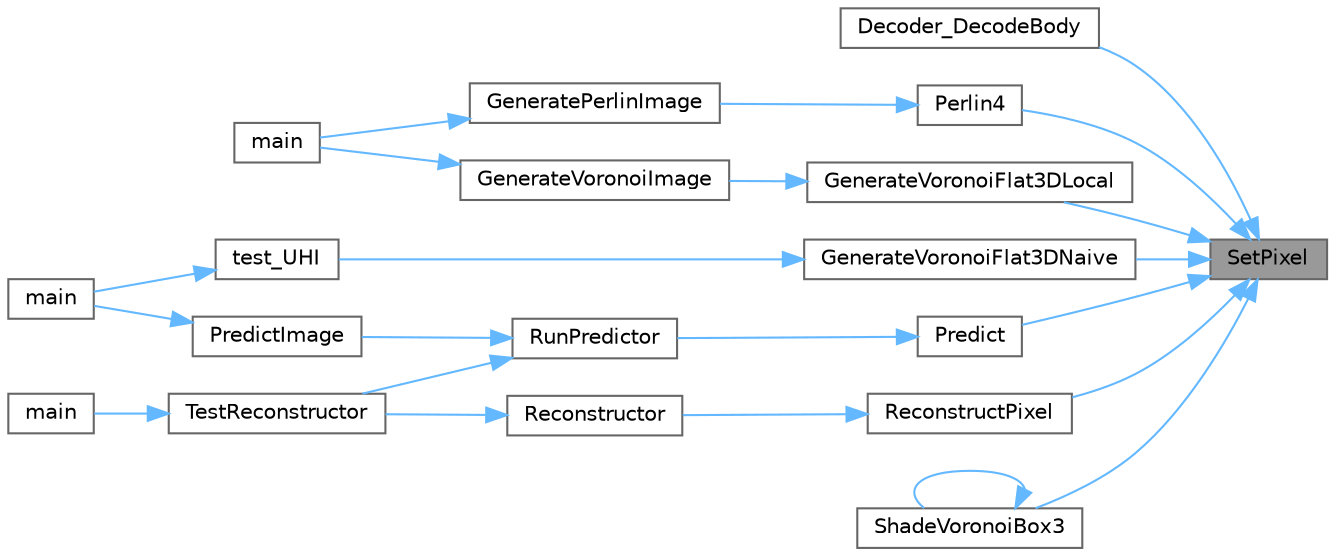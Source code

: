 digraph "SetPixel"
{
 // LATEX_PDF_SIZE
  bgcolor="transparent";
  edge [fontname=Helvetica,fontsize=10,labelfontname=Helvetica,labelfontsize=10];
  node [fontname=Helvetica,fontsize=10,shape=box,height=0.2,width=0.4];
  rankdir="RL";
  Node1 [id="Node000001",label="SetPixel",height=0.2,width=0.4,color="gray40", fillcolor="grey60", style="filled", fontcolor="black",tooltip=" "];
  Node1 -> Node2 [id="edge43_Node000001_Node000002",dir="back",color="steelblue1",style="solid",tooltip=" "];
  Node2 [id="Node000002",label="Decoder_DecodeBody",height=0.2,width=0.4,color="grey40", fillcolor="white", style="filled",URL="$d1/dc6/a00347.html#aed4e95d0c6d50bc3f99264337e2f9fb8",tooltip=" "];
  Node1 -> Node3 [id="edge44_Node000001_Node000003",dir="back",color="steelblue1",style="solid",tooltip=" "];
  Node3 [id="Node000003",label="GenerateVoronoiFlat3DLocal",height=0.2,width=0.4,color="grey40", fillcolor="white", style="filled",URL="$dd/d4e/a00329.html#a4f7681c24ad008b5b20f8147d2938bb0",tooltip="Faster Method for Generating Voronoi Diagrams."];
  Node3 -> Node4 [id="edge45_Node000003_Node000004",dir="back",color="steelblue1",style="solid",tooltip=" "];
  Node4 [id="Node000004",label="GenerateVoronoiImage",height=0.2,width=0.4,color="grey40", fillcolor="white", style="filled",URL="$d3/d07/a00305.html#a450c7f9206bff8de0c177e34e6b5bcf4",tooltip=" "];
  Node4 -> Node5 [id="edge46_Node000004_Node000005",dir="back",color="steelblue1",style="solid",tooltip=" "];
  Node5 [id="Node000005",label="main",height=0.2,width=0.4,color="grey40", fillcolor="white", style="filled",URL="$dc/dee/a00053.html#a048af25ea3eb0571ab780e44e221650e",tooltip=" "];
  Node1 -> Node6 [id="edge47_Node000001_Node000006",dir="back",color="steelblue1",style="solid",tooltip=" "];
  Node6 [id="Node000006",label="GenerateVoronoiFlat3DNaive",height=0.2,width=0.4,color="grey40", fillcolor="white", style="filled",URL="$dd/d4e/a00329.html#a2850e51614bbc71487c7ed52f10fae28",tooltip=" "];
  Node6 -> Node7 [id="edge48_Node000006_Node000007",dir="back",color="steelblue1",style="solid",tooltip=" "];
  Node7 [id="Node000007",label="test_UHI",height=0.2,width=0.4,color="grey40", fillcolor="white", style="filled",URL="$d3/d5e/a00275.html#a24aa285f65de829c8a9791d901405626",tooltip=" "];
  Node7 -> Node8 [id="edge49_Node000007_Node000008",dir="back",color="steelblue1",style="solid",tooltip=" "];
  Node8 [id="Node000008",label="main",height=0.2,width=0.4,color="grey40", fillcolor="white", style="filled",URL="$d6/d2d/a00047.html#a048af25ea3eb0571ab780e44e221650e",tooltip=" "];
  Node1 -> Node9 [id="edge50_Node000001_Node000009",dir="back",color="steelblue1",style="solid",tooltip=" "];
  Node9 [id="Node000009",label="Perlin4",height=0.2,width=0.4,color="grey40", fillcolor="white", style="filled",URL="$d0/d61/a00302.html#a573b5b9f4a318d5723b22ecfe2eaa87a",tooltip=" "];
  Node9 -> Node10 [id="edge51_Node000009_Node000010",dir="back",color="steelblue1",style="solid",tooltip=" "];
  Node10 [id="Node000010",label="GeneratePerlinImage",height=0.2,width=0.4,color="grey40", fillcolor="white", style="filled",URL="$d0/d61/a00302.html#a6d727efa497a4b992c90483602583515",tooltip=" "];
  Node10 -> Node5 [id="edge52_Node000010_Node000005",dir="back",color="steelblue1",style="solid",tooltip=" "];
  Node1 -> Node11 [id="edge53_Node000001_Node000011",dir="back",color="steelblue1",style="solid",tooltip=" "];
  Node11 [id="Node000011",label="Predict",height=0.2,width=0.4,color="grey40", fillcolor="white", style="filled",URL="$d8/d8e/a00344.html#a498daa18fb3529e8fffc3fff08e6bef6",tooltip=" "];
  Node11 -> Node12 [id="edge54_Node000011_Node000012",dir="back",color="steelblue1",style="solid",tooltip=" "];
  Node12 [id="Node000012",label="RunPredictor",height=0.2,width=0.4,color="grey40", fillcolor="white", style="filled",URL="$d8/d8e/a00344.html#a4a94804509574a94d896a4164802bcd2",tooltip=" "];
  Node12 -> Node13 [id="edge55_Node000012_Node000013",dir="back",color="steelblue1",style="solid",tooltip=" "];
  Node13 [id="Node000013",label="PredictImage",height=0.2,width=0.4,color="grey40", fillcolor="white", style="filled",URL="$d3/d07/a00305.html#a7fae527c979b4b287e1f9672c8d2c366",tooltip=" "];
  Node13 -> Node8 [id="edge56_Node000013_Node000008",dir="back",color="steelblue1",style="solid",tooltip=" "];
  Node12 -> Node14 [id="edge57_Node000012_Node000014",dir="back",color="steelblue1",style="solid",tooltip=" "];
  Node14 [id="Node000014",label="TestReconstructor",height=0.2,width=0.4,color="grey40", fillcolor="white", style="filled",URL="$d3/d93/a00341.html#aadb567bbc159d00d6334e2eb36e6e253",tooltip=" "];
  Node14 -> Node15 [id="edge58_Node000014_Node000015",dir="back",color="steelblue1",style="solid",tooltip=" "];
  Node15 [id="Node000015",label="main",height=0.2,width=0.4,color="grey40", fillcolor="white", style="filled",URL="$d5/de0/a00050.html#a048af25ea3eb0571ab780e44e221650e",tooltip=" "];
  Node1 -> Node16 [id="edge59_Node000001_Node000016",dir="back",color="steelblue1",style="solid",tooltip=" "];
  Node16 [id="Node000016",label="ReconstructPixel",height=0.2,width=0.4,color="grey40", fillcolor="white", style="filled",URL="$d3/d93/a00341.html#aeb6c4d18e6fc666235f8ef7464d1ae29",tooltip=" "];
  Node16 -> Node17 [id="edge60_Node000016_Node000017",dir="back",color="steelblue1",style="solid",tooltip=" "];
  Node17 [id="Node000017",label="Reconstructor",height=0.2,width=0.4,color="grey40", fillcolor="white", style="filled",URL="$d3/d93/a00341.html#ad0d5b55646a3018075f07ae472ddb312",tooltip=" "];
  Node17 -> Node14 [id="edge61_Node000017_Node000014",dir="back",color="steelblue1",style="solid",tooltip=" "];
  Node1 -> Node18 [id="edge62_Node000001_Node000018",dir="back",color="steelblue1",style="solid",tooltip=" "];
  Node18 [id="Node000018",label="ShadeVoronoiBox3",height=0.2,width=0.4,color="grey40", fillcolor="white", style="filled",URL="$dd/d4e/a00329.html#a7f533fab0007b8e388232d9fb654ae06",tooltip=" "];
  Node18 -> Node18 [id="edge63_Node000018_Node000018",dir="back",color="steelblue1",style="solid",tooltip=" "];
}
